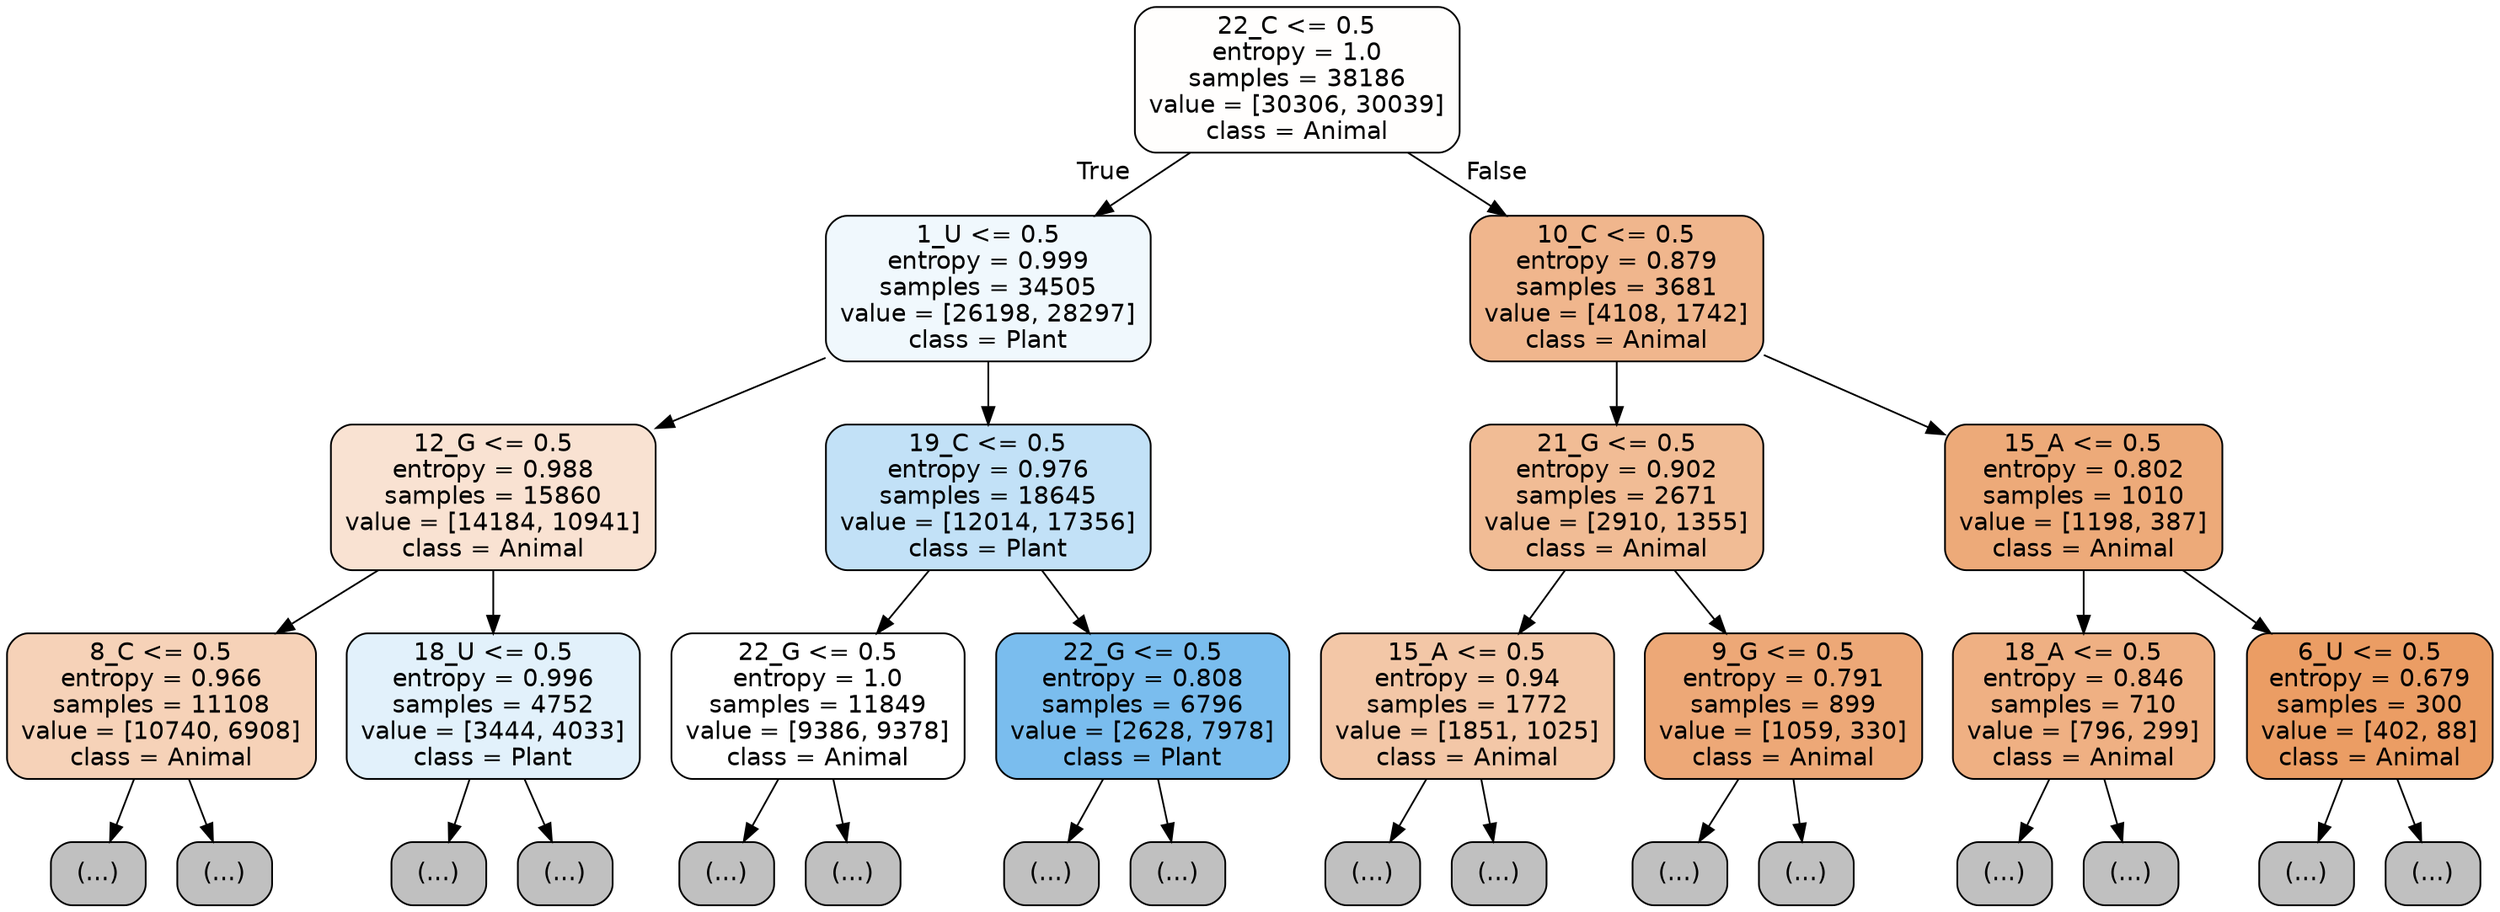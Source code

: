 digraph Tree {
node [shape=box, style="filled, rounded", color="black", fontname="helvetica"] ;
edge [fontname="helvetica"] ;
0 [label="22_C <= 0.5\nentropy = 1.0\nsamples = 38186\nvalue = [30306, 30039]\nclass = Animal", fillcolor="#fffefd"] ;
1 [label="1_U <= 0.5\nentropy = 0.999\nsamples = 34505\nvalue = [26198, 28297]\nclass = Plant", fillcolor="#f0f8fd"] ;
0 -> 1 [labeldistance=2.5, labelangle=45, headlabel="True"] ;
2 [label="12_G <= 0.5\nentropy = 0.988\nsamples = 15860\nvalue = [14184, 10941]\nclass = Animal", fillcolor="#f9e2d2"] ;
1 -> 2 ;
3 [label="8_C <= 0.5\nentropy = 0.966\nsamples = 11108\nvalue = [10740, 6908]\nclass = Animal", fillcolor="#f6d2b8"] ;
2 -> 3 ;
4 [label="(...)", fillcolor="#C0C0C0"] ;
3 -> 4 ;
4647 [label="(...)", fillcolor="#C0C0C0"] ;
3 -> 4647 ;
6080 [label="18_U <= 0.5\nentropy = 0.996\nsamples = 4752\nvalue = [3444, 4033]\nclass = Plant", fillcolor="#e2f1fb"] ;
2 -> 6080 ;
6081 [label="(...)", fillcolor="#C0C0C0"] ;
6080 -> 6081 ;
7794 [label="(...)", fillcolor="#C0C0C0"] ;
6080 -> 7794 ;
8341 [label="19_C <= 0.5\nentropy = 0.976\nsamples = 18645\nvalue = [12014, 17356]\nclass = Plant", fillcolor="#c2e1f7"] ;
1 -> 8341 ;
8342 [label="22_G <= 0.5\nentropy = 1.0\nsamples = 11849\nvalue = [9386, 9378]\nclass = Animal", fillcolor="#ffffff"] ;
8341 -> 8342 ;
8343 [label="(...)", fillcolor="#C0C0C0"] ;
8342 -> 8343 ;
12426 [label="(...)", fillcolor="#C0C0C0"] ;
8342 -> 12426 ;
13123 [label="22_G <= 0.5\nentropy = 0.808\nsamples = 6796\nvalue = [2628, 7978]\nclass = Plant", fillcolor="#7abdee"] ;
8341 -> 13123 ;
13124 [label="(...)", fillcolor="#C0C0C0"] ;
13123 -> 13124 ;
14499 [label="(...)", fillcolor="#C0C0C0"] ;
13123 -> 14499 ;
14684 [label="10_C <= 0.5\nentropy = 0.879\nsamples = 3681\nvalue = [4108, 1742]\nclass = Animal", fillcolor="#f0b68d"] ;
0 -> 14684 [labeldistance=2.5, labelangle=-45, headlabel="False"] ;
14685 [label="21_G <= 0.5\nentropy = 0.902\nsamples = 2671\nvalue = [2910, 1355]\nclass = Animal", fillcolor="#f1bc95"] ;
14684 -> 14685 ;
14686 [label="15_A <= 0.5\nentropy = 0.94\nsamples = 1772\nvalue = [1851, 1025]\nclass = Animal", fillcolor="#f3c7a7"] ;
14685 -> 14686 ;
14687 [label="(...)", fillcolor="#C0C0C0"] ;
14686 -> 14687 ;
15424 [label="(...)", fillcolor="#C0C0C0"] ;
14686 -> 15424 ;
15655 [label="9_G <= 0.5\nentropy = 0.791\nsamples = 899\nvalue = [1059, 330]\nclass = Animal", fillcolor="#eda877"] ;
14685 -> 15655 ;
15656 [label="(...)", fillcolor="#C0C0C0"] ;
15655 -> 15656 ;
15961 [label="(...)", fillcolor="#C0C0C0"] ;
15655 -> 15961 ;
16062 [label="15_A <= 0.5\nentropy = 0.802\nsamples = 1010\nvalue = [1198, 387]\nclass = Animal", fillcolor="#edaa79"] ;
14684 -> 16062 ;
16063 [label="18_A <= 0.5\nentropy = 0.846\nsamples = 710\nvalue = [796, 299]\nclass = Animal", fillcolor="#efb083"] ;
16062 -> 16063 ;
16064 [label="(...)", fillcolor="#C0C0C0"] ;
16063 -> 16064 ;
16367 [label="(...)", fillcolor="#C0C0C0"] ;
16063 -> 16367 ;
16454 [label="6_U <= 0.5\nentropy = 0.679\nsamples = 300\nvalue = [402, 88]\nclass = Animal", fillcolor="#eb9d64"] ;
16062 -> 16454 ;
16455 [label="(...)", fillcolor="#C0C0C0"] ;
16454 -> 16455 ;
16524 [label="(...)", fillcolor="#C0C0C0"] ;
16454 -> 16524 ;
}
